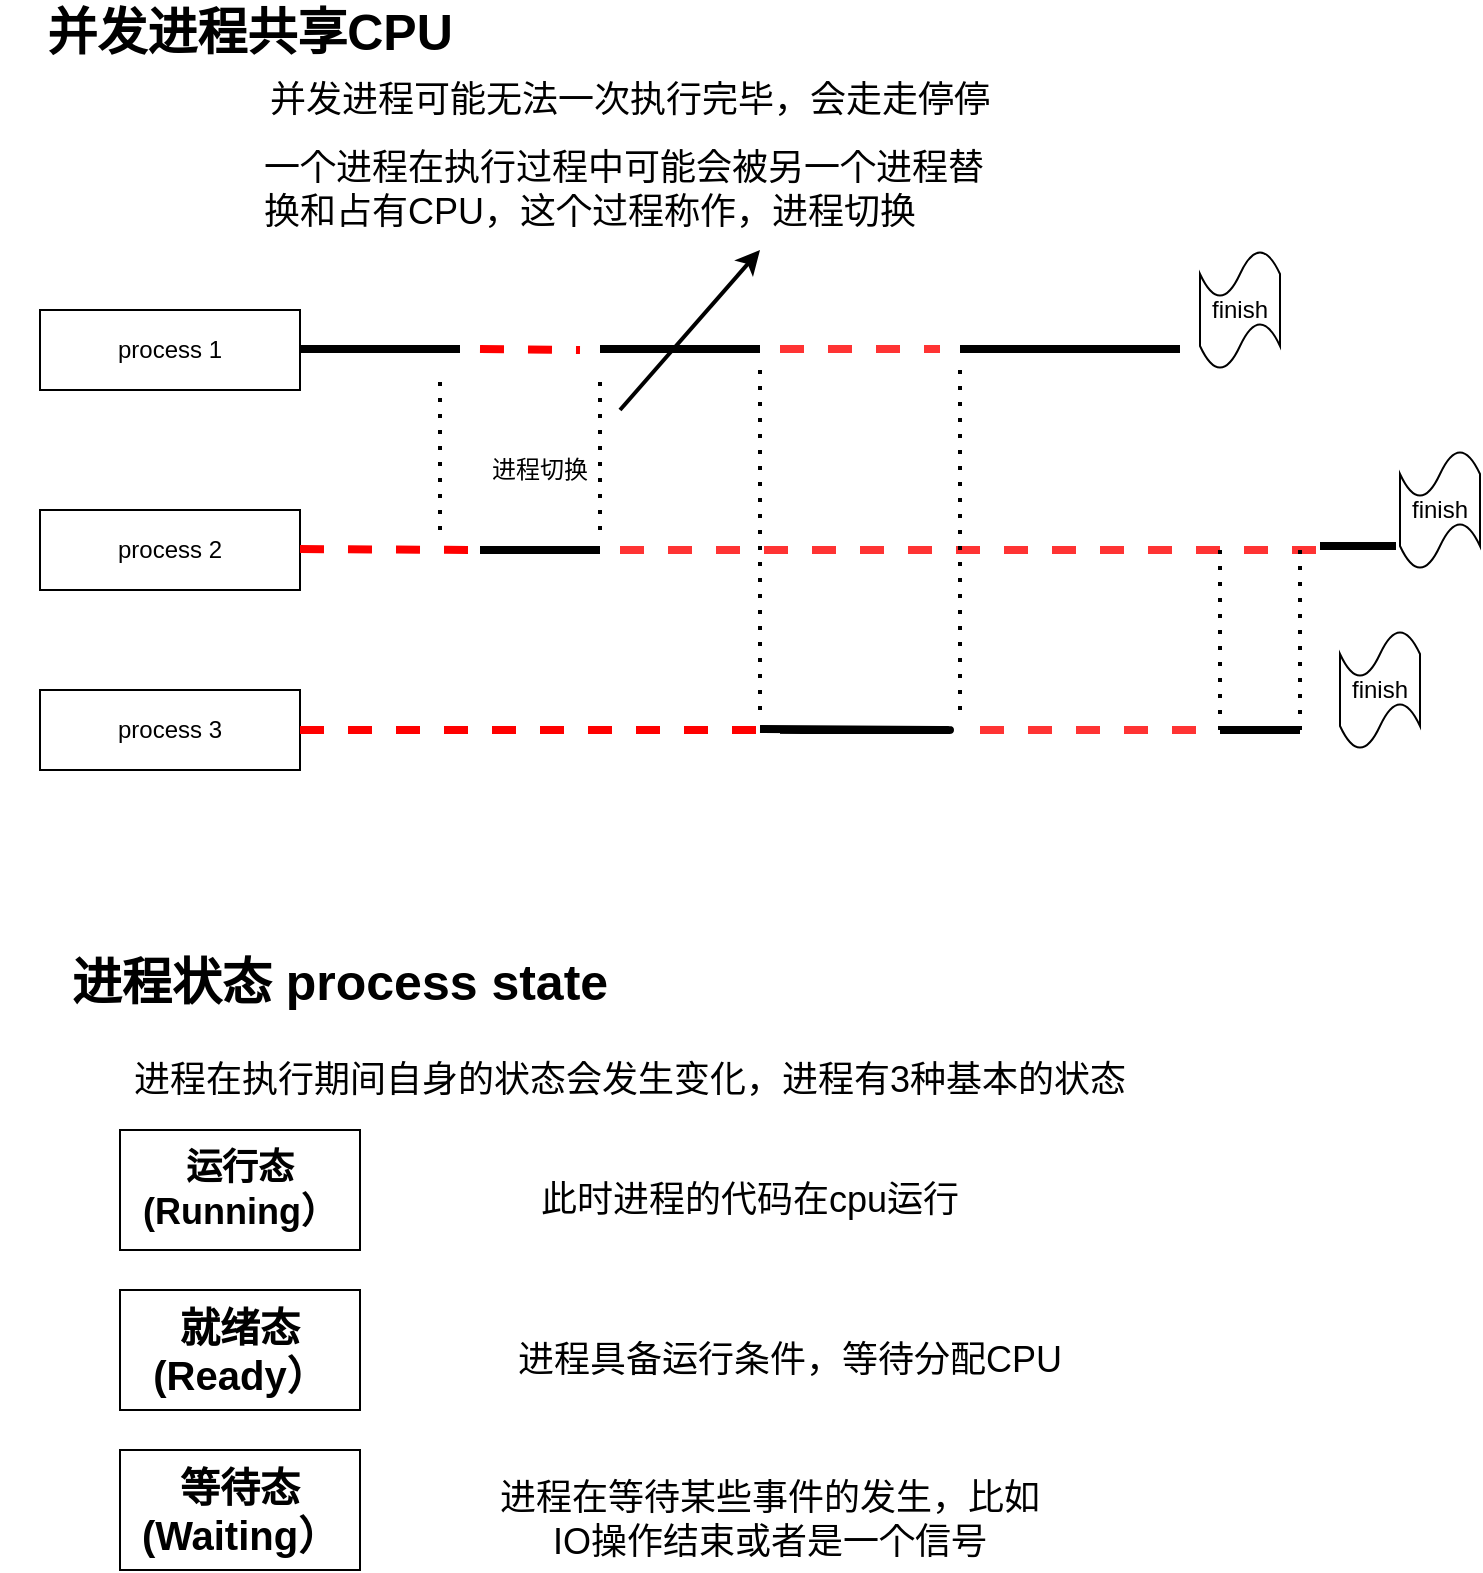 <mxfile version="13.10.0" type="github">
  <diagram id="yriyUzEhdFasgpiKPf45" name="第 1 页">
    <mxGraphModel dx="852" dy="404" grid="1" gridSize="10" guides="1" tooltips="1" connect="1" arrows="1" fold="1" page="1" pageScale="1" pageWidth="827" pageHeight="1169" math="0" shadow="0">
      <root>
        <mxCell id="0" />
        <mxCell id="1" parent="0" />
        <mxCell id="ZaWYZGu5GzmUOSu4dOFm-1" value="&lt;font style=&quot;font-size: 25px&quot;&gt;&lt;b&gt;并发进程共享CPU&lt;/b&gt;&lt;/font&gt;" style="text;html=1;strokeColor=none;fillColor=none;align=center;verticalAlign=middle;whiteSpace=wrap;rounded=0;" vertex="1" parent="1">
          <mxGeometry x="60" y="170" width="250" height="20" as="geometry" />
        </mxCell>
        <mxCell id="ZaWYZGu5GzmUOSu4dOFm-2" value="&lt;font style=&quot;font-size: 18px&quot;&gt;并发进程可能无法一次执行完毕，会走走停停&lt;/font&gt;" style="text;html=1;strokeColor=none;fillColor=none;align=center;verticalAlign=middle;whiteSpace=wrap;rounded=0;" vertex="1" parent="1">
          <mxGeometry x="170" y="210" width="410" height="10" as="geometry" />
        </mxCell>
        <mxCell id="ZaWYZGu5GzmUOSu4dOFm-3" value="&lt;font style=&quot;font-size: 18px&quot;&gt;一个进程在执行过程中可能会被另一个进程替换和占有CPU，这个过程称作，进程切换&lt;/font&gt;" style="text;html=1;strokeColor=none;fillColor=none;align=left;verticalAlign=middle;whiteSpace=wrap;rounded=0;" vertex="1" parent="1">
          <mxGeometry x="190" y="250" width="370" height="20" as="geometry" />
        </mxCell>
        <mxCell id="ZaWYZGu5GzmUOSu4dOFm-4" value="process 1" style="rounded=0;whiteSpace=wrap;html=1;" vertex="1" parent="1">
          <mxGeometry x="80" y="320" width="130" height="40" as="geometry" />
        </mxCell>
        <mxCell id="ZaWYZGu5GzmUOSu4dOFm-5" value="" style="endArrow=none;html=1;strokeWidth=4;" edge="1" parent="1">
          <mxGeometry width="50" height="50" relative="1" as="geometry">
            <mxPoint x="210" y="339.5" as="sourcePoint" />
            <mxPoint x="290" y="339.5" as="targetPoint" />
          </mxGeometry>
        </mxCell>
        <mxCell id="ZaWYZGu5GzmUOSu4dOFm-6" value="" style="endArrow=none;html=1;strokeWidth=4;dashed=1;strokeColor=#FF0000;" edge="1" parent="1">
          <mxGeometry width="50" height="50" relative="1" as="geometry">
            <mxPoint x="300" y="339.5" as="sourcePoint" />
            <mxPoint x="350" y="340" as="targetPoint" />
          </mxGeometry>
        </mxCell>
        <mxCell id="ZaWYZGu5GzmUOSu4dOFm-7" value="" style="endArrow=none;html=1;strokeWidth=4;" edge="1" parent="1">
          <mxGeometry width="50" height="50" relative="1" as="geometry">
            <mxPoint x="360" y="339.5" as="sourcePoint" />
            <mxPoint x="440" y="339.5" as="targetPoint" />
          </mxGeometry>
        </mxCell>
        <mxCell id="ZaWYZGu5GzmUOSu4dOFm-8" value="" style="endArrow=none;html=1;strokeWidth=4;dashed=1;strokeColor=#FF3333;" edge="1" parent="1">
          <mxGeometry width="50" height="50" relative="1" as="geometry">
            <mxPoint x="450" y="339.5" as="sourcePoint" />
            <mxPoint x="530" y="339.5" as="targetPoint" />
          </mxGeometry>
        </mxCell>
        <mxCell id="ZaWYZGu5GzmUOSu4dOFm-9" value="" style="endArrow=none;html=1;strokeWidth=4;" edge="1" parent="1">
          <mxGeometry width="50" height="50" relative="1" as="geometry">
            <mxPoint x="540" y="339.5" as="sourcePoint" />
            <mxPoint x="650" y="339.5" as="targetPoint" />
            <Array as="points" />
          </mxGeometry>
        </mxCell>
        <mxCell id="ZaWYZGu5GzmUOSu4dOFm-10" value="finish&lt;br&gt;" style="shape=tape;whiteSpace=wrap;html=1;" vertex="1" parent="1">
          <mxGeometry x="660" y="290" width="40" height="60" as="geometry" />
        </mxCell>
        <mxCell id="ZaWYZGu5GzmUOSu4dOFm-11" value="process 2" style="rounded=0;whiteSpace=wrap;html=1;" vertex="1" parent="1">
          <mxGeometry x="80" y="420" width="130" height="40" as="geometry" />
        </mxCell>
        <mxCell id="ZaWYZGu5GzmUOSu4dOFm-12" value="" style="endArrow=none;html=1;strokeWidth=4;" edge="1" parent="1">
          <mxGeometry width="50" height="50" relative="1" as="geometry">
            <mxPoint x="300" y="440" as="sourcePoint" />
            <mxPoint x="360" y="440" as="targetPoint" />
            <Array as="points" />
          </mxGeometry>
        </mxCell>
        <mxCell id="ZaWYZGu5GzmUOSu4dOFm-13" value="" style="endArrow=none;html=1;strokeWidth=4;dashed=1;strokeColor=#FF0000;" edge="1" parent="1">
          <mxGeometry width="50" height="50" relative="1" as="geometry">
            <mxPoint x="210" y="439.5" as="sourcePoint" />
            <mxPoint x="300" y="440" as="targetPoint" />
          </mxGeometry>
        </mxCell>
        <mxCell id="ZaWYZGu5GzmUOSu4dOFm-15" value="" style="endArrow=none;html=1;strokeWidth=4;dashed=1;strokeColor=#FF3333;" edge="1" parent="1">
          <mxGeometry width="50" height="50" relative="1" as="geometry">
            <mxPoint x="370" y="440" as="sourcePoint" />
            <mxPoint x="720" y="440" as="targetPoint" />
          </mxGeometry>
        </mxCell>
        <mxCell id="ZaWYZGu5GzmUOSu4dOFm-16" value="" style="endArrow=none;html=1;strokeWidth=4;entryX=-0.05;entryY=0.8;entryDx=0;entryDy=0;entryPerimeter=0;" edge="1" parent="1" target="ZaWYZGu5GzmUOSu4dOFm-17">
          <mxGeometry width="50" height="50" relative="1" as="geometry">
            <mxPoint x="720" y="438" as="sourcePoint" />
            <mxPoint x="650" y="439.5" as="targetPoint" />
            <Array as="points" />
          </mxGeometry>
        </mxCell>
        <mxCell id="ZaWYZGu5GzmUOSu4dOFm-17" value="finish&lt;br&gt;" style="shape=tape;whiteSpace=wrap;html=1;" vertex="1" parent="1">
          <mxGeometry x="760" y="390" width="40" height="60" as="geometry" />
        </mxCell>
        <mxCell id="ZaWYZGu5GzmUOSu4dOFm-18" value="process 3" style="rounded=0;whiteSpace=wrap;html=1;" vertex="1" parent="1">
          <mxGeometry x="80" y="510" width="130" height="40" as="geometry" />
        </mxCell>
        <mxCell id="ZaWYZGu5GzmUOSu4dOFm-20" value="" style="endArrow=none;html=1;strokeWidth=4;dashed=1;strokeColor=#FF0000;exitX=1;exitY=0.5;exitDx=0;exitDy=0;" edge="1" parent="1" source="ZaWYZGu5GzmUOSu4dOFm-18">
          <mxGeometry width="50" height="50" relative="1" as="geometry">
            <mxPoint x="300" y="529.5" as="sourcePoint" />
            <mxPoint x="440" y="530" as="targetPoint" />
          </mxGeometry>
        </mxCell>
        <mxCell id="ZaWYZGu5GzmUOSu4dOFm-21" value="" style="endArrow=none;html=1;strokeWidth=4;" edge="1" parent="1">
          <mxGeometry width="50" height="50" relative="1" as="geometry">
            <mxPoint x="450" y="530" as="sourcePoint" />
            <mxPoint x="440" y="529.5" as="targetPoint" />
            <Array as="points">
              <mxPoint x="540" y="530" />
            </Array>
          </mxGeometry>
        </mxCell>
        <mxCell id="ZaWYZGu5GzmUOSu4dOFm-22" value="" style="endArrow=none;html=1;strokeWidth=4;dashed=1;strokeColor=#FF3333;" edge="1" parent="1">
          <mxGeometry width="50" height="50" relative="1" as="geometry">
            <mxPoint x="550" y="530" as="sourcePoint" />
            <mxPoint x="670" y="530" as="targetPoint" />
          </mxGeometry>
        </mxCell>
        <mxCell id="ZaWYZGu5GzmUOSu4dOFm-23" value="" style="endArrow=none;html=1;strokeWidth=4;" edge="1" parent="1">
          <mxGeometry width="50" height="50" relative="1" as="geometry">
            <mxPoint x="670" y="530" as="sourcePoint" />
            <mxPoint x="710" y="530" as="targetPoint" />
            <Array as="points" />
          </mxGeometry>
        </mxCell>
        <mxCell id="ZaWYZGu5GzmUOSu4dOFm-24" value="finish&lt;br&gt;" style="shape=tape;whiteSpace=wrap;html=1;" vertex="1" parent="1">
          <mxGeometry x="730" y="480" width="40" height="60" as="geometry" />
        </mxCell>
        <mxCell id="ZaWYZGu5GzmUOSu4dOFm-25" value="" style="endArrow=none;dashed=1;html=1;dashPattern=1 3;strokeWidth=2;" edge="1" parent="1">
          <mxGeometry width="50" height="50" relative="1" as="geometry">
            <mxPoint x="280" y="430" as="sourcePoint" />
            <mxPoint x="280" y="350" as="targetPoint" />
          </mxGeometry>
        </mxCell>
        <mxCell id="ZaWYZGu5GzmUOSu4dOFm-26" value="" style="endArrow=none;dashed=1;html=1;dashPattern=1 3;strokeWidth=2;" edge="1" parent="1">
          <mxGeometry width="50" height="50" relative="1" as="geometry">
            <mxPoint x="360" y="430" as="sourcePoint" />
            <mxPoint x="360" y="350" as="targetPoint" />
          </mxGeometry>
        </mxCell>
        <mxCell id="ZaWYZGu5GzmUOSu4dOFm-27" value="" style="endArrow=none;dashed=1;html=1;dashPattern=1 3;strokeWidth=2;" edge="1" parent="1">
          <mxGeometry width="50" height="50" relative="1" as="geometry">
            <mxPoint x="440" y="520" as="sourcePoint" />
            <mxPoint x="440" y="350" as="targetPoint" />
          </mxGeometry>
        </mxCell>
        <mxCell id="ZaWYZGu5GzmUOSu4dOFm-28" value="" style="endArrow=none;dashed=1;html=1;dashPattern=1 3;strokeWidth=2;" edge="1" parent="1">
          <mxGeometry width="50" height="50" relative="1" as="geometry">
            <mxPoint x="540" y="520" as="sourcePoint" />
            <mxPoint x="540" y="350" as="targetPoint" />
          </mxGeometry>
        </mxCell>
        <mxCell id="ZaWYZGu5GzmUOSu4dOFm-29" value="" style="endArrow=none;dashed=1;html=1;dashPattern=1 3;strokeWidth=2;" edge="1" parent="1">
          <mxGeometry width="50" height="50" relative="1" as="geometry">
            <mxPoint x="670" y="530" as="sourcePoint" />
            <mxPoint x="670" y="440" as="targetPoint" />
          </mxGeometry>
        </mxCell>
        <mxCell id="ZaWYZGu5GzmUOSu4dOFm-30" value="" style="endArrow=none;dashed=1;html=1;dashPattern=1 3;strokeWidth=2;" edge="1" parent="1">
          <mxGeometry width="50" height="50" relative="1" as="geometry">
            <mxPoint x="710" y="530" as="sourcePoint" />
            <mxPoint x="710" y="440" as="targetPoint" />
          </mxGeometry>
        </mxCell>
        <mxCell id="ZaWYZGu5GzmUOSu4dOFm-31" value="" style="endArrow=classic;html=1;strokeWidth=2;" edge="1" parent="1">
          <mxGeometry width="50" height="50" relative="1" as="geometry">
            <mxPoint x="370" y="370" as="sourcePoint" />
            <mxPoint x="440" y="290" as="targetPoint" />
          </mxGeometry>
        </mxCell>
        <mxCell id="ZaWYZGu5GzmUOSu4dOFm-32" value="进程切换" style="text;html=1;strokeColor=none;fillColor=none;align=center;verticalAlign=middle;whiteSpace=wrap;rounded=0;" vertex="1" parent="1">
          <mxGeometry x="300" y="390" width="60" height="20" as="geometry" />
        </mxCell>
        <mxCell id="ZaWYZGu5GzmUOSu4dOFm-33" value="&lt;font style=&quot;font-size: 25px&quot;&gt;&lt;b&gt;进程状态 process state&lt;/b&gt;&lt;/font&gt;" style="text;html=1;strokeColor=none;fillColor=none;align=center;verticalAlign=middle;whiteSpace=wrap;rounded=0;" vertex="1" parent="1">
          <mxGeometry x="80" y="640" width="300" height="30" as="geometry" />
        </mxCell>
        <mxCell id="ZaWYZGu5GzmUOSu4dOFm-34" value="&lt;font style=&quot;font-size: 18px&quot;&gt;进程在执行期间自身的状态会发生变化，进程有3种基本的状态&lt;/font&gt;" style="text;html=1;strokeColor=none;fillColor=none;align=center;verticalAlign=middle;whiteSpace=wrap;rounded=0;" vertex="1" parent="1">
          <mxGeometry x="110" y="700" width="530" height="10" as="geometry" />
        </mxCell>
        <mxCell id="ZaWYZGu5GzmUOSu4dOFm-35" value="&lt;font style=&quot;font-size: 18px&quot;&gt;&lt;b&gt;运行态 (Running）&lt;/b&gt;&lt;/font&gt;" style="rounded=0;whiteSpace=wrap;html=1;" vertex="1" parent="1">
          <mxGeometry x="120" y="730" width="120" height="60" as="geometry" />
        </mxCell>
        <mxCell id="ZaWYZGu5GzmUOSu4dOFm-36" value="&lt;font style=&quot;font-size: 20px&quot;&gt;&lt;b&gt;就绪态 (Ready）&lt;/b&gt;&lt;/font&gt;" style="rounded=0;whiteSpace=wrap;html=1;" vertex="1" parent="1">
          <mxGeometry x="120" y="810" width="120" height="60" as="geometry" />
        </mxCell>
        <mxCell id="ZaWYZGu5GzmUOSu4dOFm-37" value="&lt;font style=&quot;font-size: 20px&quot;&gt;&lt;b&gt;等待态 (Waiting）&lt;/b&gt;&lt;/font&gt;" style="rounded=0;whiteSpace=wrap;html=1;" vertex="1" parent="1">
          <mxGeometry x="120" y="890" width="120" height="60" as="geometry" />
        </mxCell>
        <mxCell id="ZaWYZGu5GzmUOSu4dOFm-38" value="&lt;font style=&quot;font-size: 18px&quot;&gt;此时进程的代码在cpu运行&lt;/font&gt;" style="text;html=1;strokeColor=none;fillColor=none;align=center;verticalAlign=middle;whiteSpace=wrap;rounded=0;" vertex="1" parent="1">
          <mxGeometry x="310" y="760" width="250" height="10" as="geometry" />
        </mxCell>
        <mxCell id="ZaWYZGu5GzmUOSu4dOFm-39" value="&lt;font style=&quot;font-size: 18px&quot;&gt;进程具备运行条件，等待分配CPU&lt;/font&gt;" style="text;html=1;strokeColor=none;fillColor=none;align=center;verticalAlign=middle;whiteSpace=wrap;rounded=0;" vertex="1" parent="1">
          <mxGeometry x="310" y="840" width="290" height="10" as="geometry" />
        </mxCell>
        <mxCell id="ZaWYZGu5GzmUOSu4dOFm-40" value="&lt;font style=&quot;font-size: 18px&quot;&gt;进程在等待某些事件的发生，比如IO操作结束或者是一个信号&lt;/font&gt;" style="text;html=1;strokeColor=none;fillColor=none;align=center;verticalAlign=middle;whiteSpace=wrap;rounded=0;" vertex="1" parent="1">
          <mxGeometry x="300" y="920" width="290" height="10" as="geometry" />
        </mxCell>
      </root>
    </mxGraphModel>
  </diagram>
</mxfile>

